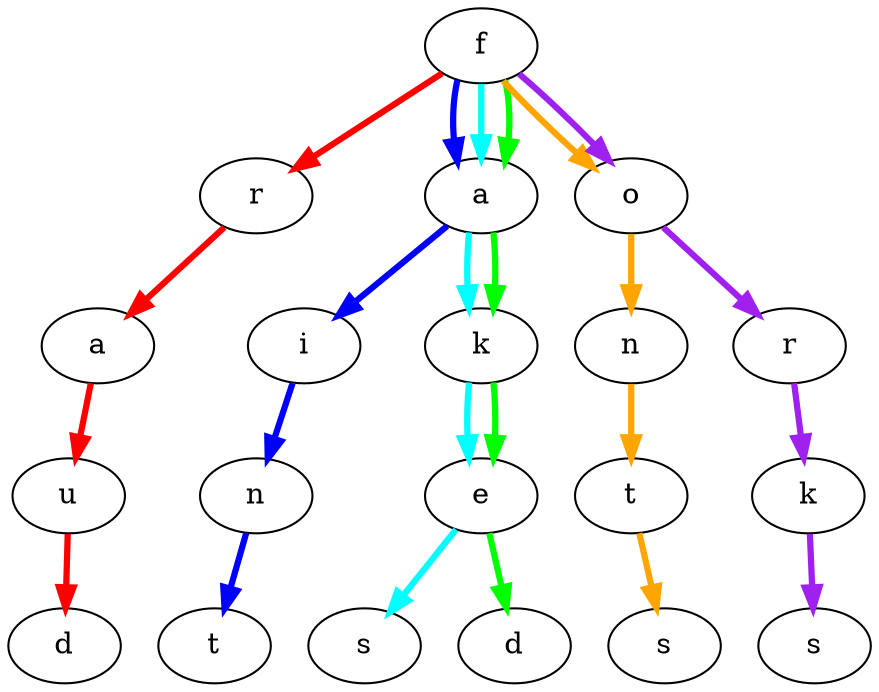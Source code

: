 digraph Trie {


    f1 -> r1[color = red, penwidth = 3.0];
    r1 -> a1[color = red, penwidth = 3.0];
    a1 -> u1[color = red, penwidth = 3.0];
    u1 -> d1[color = red, penwidth = 3.0];

    f1 -> a5[color = blue, penwidth = 3.0]
    a5 -> i2[color = blue, penwidth = 3.0]
    i2 -> n2[color = blue, penwidth = 3.0]
    n2 -> t2[color = blue, penwidth = 3.0]

    a5 -> k5[color = cyan, penwidth = 3.0];
    k5 -> e5[color = cyan, penwidth = 3.0];
    f1 -> a5[color = cyan, penwidth = 3.0];
    e5 -> s2[color = cyan, penwidth = 3.0]

    
    f1 -> o3[color = orange, penwidth = 3.0]
    o3 -> n3[color = orange, penwidth = 3.0]
    n3 -> t3[color = orange, penwidth = 3.0]
    t3 -> s3[color = orange, penwidth = 3.0]

    f1 -> o3[color = purple, penwidth = 3.0]
    o3 -> r3[color=purple, penwidth=3.0];
    r3 -> k4[color=purple, penwidth=3.0];
    k4 -> s4[color=purple, penwidth=3.0];
    a5 -> k5[color = green, penwidth = 3.0];
    k5 -> e5[color = green, penwidth = 3.0];
    e5 -> d5[color = green, penwidth = 3.0];
    f1 -> a5[color = green, penwidth = 3.0];


    f1[label=f];
    r1[label=r];
    o3[label=o];
    a5[label=a];
    t3[label=t];
    n3[label=n];
    s3[label=s];
    r3[label=r];
    a1[label=a];
    u1[label=u];
    i2[label=i];
    n2[label=n];
    s2[label=s];
    t2[label=t];
    d1[label=d];
    k4[label=k];
    s4[label=s];
    k5[label=k];
    e5[label=e];
    d5[label=d];

    {rank=same; r1 o3 a5}
    {rank=same; a1 r3 k5 n3}
    {rank=same; }

    




}